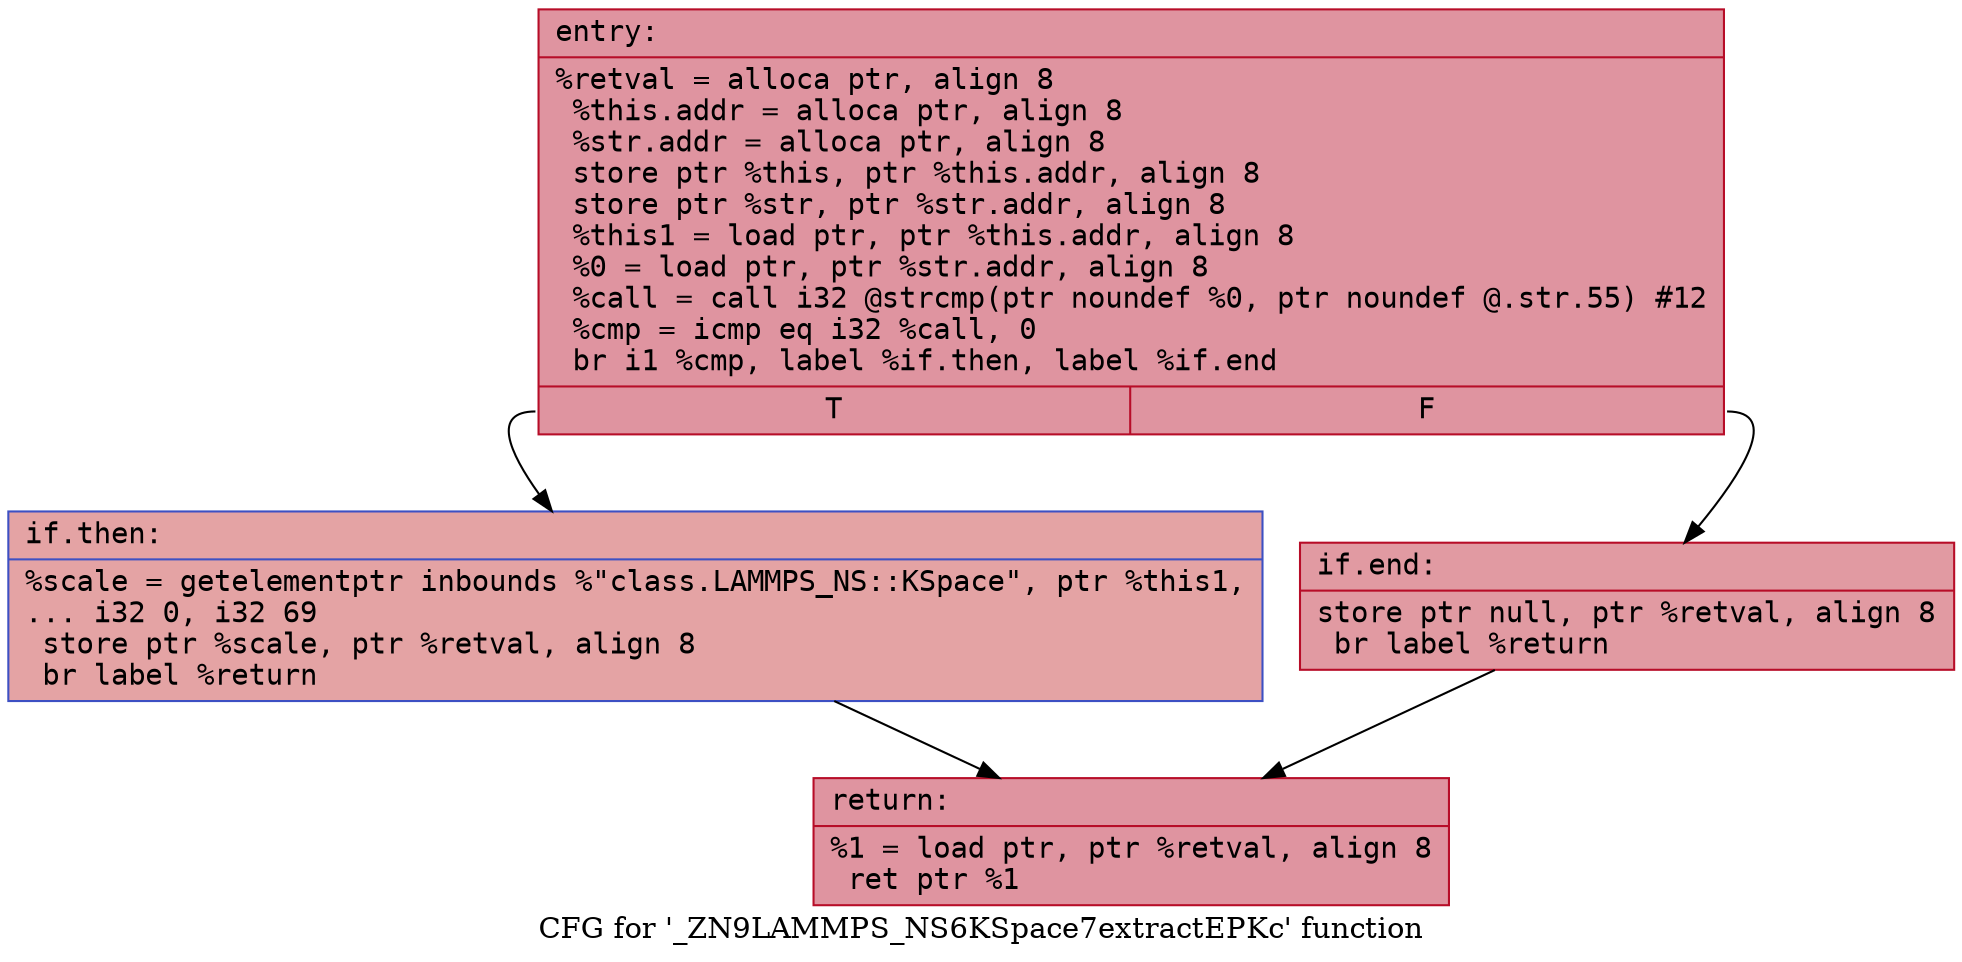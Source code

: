 digraph "CFG for '_ZN9LAMMPS_NS6KSpace7extractEPKc' function" {
	label="CFG for '_ZN9LAMMPS_NS6KSpace7extractEPKc' function";

	Node0x55c423e36af0 [shape=record,color="#b70d28ff", style=filled, fillcolor="#b70d2870" fontname="Courier",label="{entry:\l|  %retval = alloca ptr, align 8\l  %this.addr = alloca ptr, align 8\l  %str.addr = alloca ptr, align 8\l  store ptr %this, ptr %this.addr, align 8\l  store ptr %str, ptr %str.addr, align 8\l  %this1 = load ptr, ptr %this.addr, align 8\l  %0 = load ptr, ptr %str.addr, align 8\l  %call = call i32 @strcmp(ptr noundef %0, ptr noundef @.str.55) #12\l  %cmp = icmp eq i32 %call, 0\l  br i1 %cmp, label %if.then, label %if.end\l|{<s0>T|<s1>F}}"];
	Node0x55c423e36af0:s0 -> Node0x55c423e36f50[tooltip="entry -> if.then\nProbability 37.50%" ];
	Node0x55c423e36af0:s1 -> Node0x55c423e36fc0[tooltip="entry -> if.end\nProbability 62.50%" ];
	Node0x55c423e36f50 [shape=record,color="#3d50c3ff", style=filled, fillcolor="#c32e3170" fontname="Courier",label="{if.then:\l|  %scale = getelementptr inbounds %\"class.LAMMPS_NS::KSpace\", ptr %this1,\l... i32 0, i32 69\l  store ptr %scale, ptr %retval, align 8\l  br label %return\l}"];
	Node0x55c423e36f50 -> Node0x55c423e37290[tooltip="if.then -> return\nProbability 100.00%" ];
	Node0x55c423e36fc0 [shape=record,color="#b70d28ff", style=filled, fillcolor="#bb1b2c70" fontname="Courier",label="{if.end:\l|  store ptr null, ptr %retval, align 8\l  br label %return\l}"];
	Node0x55c423e36fc0 -> Node0x55c423e37290[tooltip="if.end -> return\nProbability 100.00%" ];
	Node0x55c423e37290 [shape=record,color="#b70d28ff", style=filled, fillcolor="#b70d2870" fontname="Courier",label="{return:\l|  %1 = load ptr, ptr %retval, align 8\l  ret ptr %1\l}"];
}
